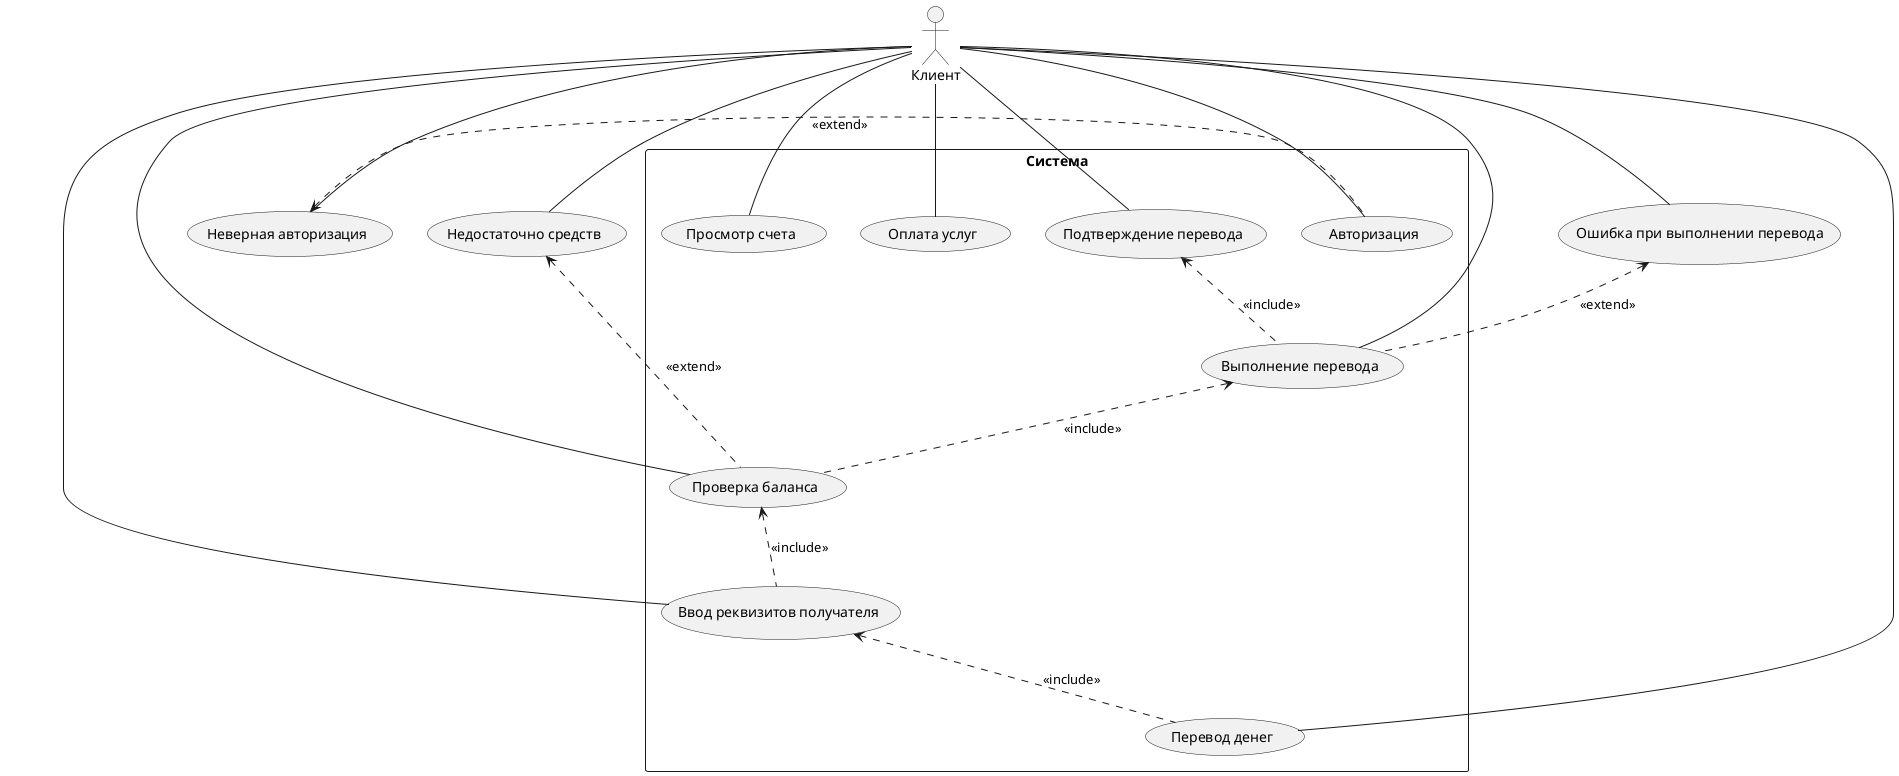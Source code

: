 @startuml
actor Клиент

rectangle Система {
  usecase "Авторизация" as UC1
  usecase "Просмотр счета" as UC2
  usecase "Перевод денег" as UC3
  usecase "Оплата услуг" as UC4
  usecase "Ввод реквизитов получателя" as UC5
  usecase "Проверка баланса" as UC6
  usecase "Выполнение перевода" as UC7
  usecase "Подтверждение перевода" as UC8
}

Клиент -- UC1
Клиент -- UC2
Клиент -- UC3
Клиент -- UC4
Клиент -- UC5
Клиент -- UC6
Клиент -- UC7
Клиент -- UC8

UC3 .u.> UC5 : <<include>>
UC5 .u.> UC6 : <<include>>
UC6 .u.> UC7 : <<include>>
UC7 .u.> UC8 : <<include>>

' Альтернативные потоки
usecase "Неверная авторизация" as UC9
usecase "Недостаточно средств" as UC10
usecase "Ошибка при выполнении перевода" as UC11

Клиент -- UC9
Клиент -- UC10
Клиент -- UC11

UC1 .u.> UC9 : <<extend>>
UC6 .u.> UC10 : <<extend>>
UC7 .u.> UC11 : <<extend>>

@enduml
